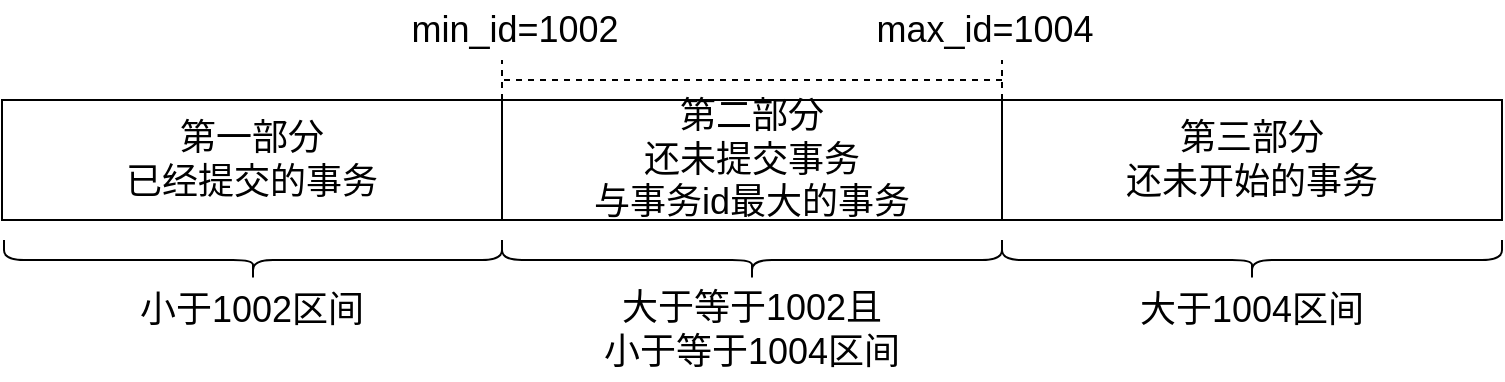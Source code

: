 <mxfile>
    <diagram id="hIcnjdIaA8D7SygutMs-" name="第 1 页">
        <mxGraphModel dx="850" dy="602" grid="1" gridSize="10" guides="1" tooltips="1" connect="1" arrows="1" fold="1" page="1" pageScale="1" pageWidth="827" pageHeight="1169" math="0" shadow="0">
            <root>
                <mxCell id="0"/>
                <mxCell id="1" parent="0"/>
                <mxCell id="2" value="&lt;span style=&quot;font-size: 18px;&quot;&gt;第一部分&lt;br&gt;已经提交的事务&lt;/span&gt;" style="rounded=0;whiteSpace=wrap;html=1;" vertex="1" parent="1">
                    <mxGeometry x="39" y="220" width="250" height="60" as="geometry"/>
                </mxCell>
                <mxCell id="3" value="&lt;span style=&quot;font-size: 18px;&quot;&gt;第二部分&lt;br&gt;还未提交事务&lt;br&gt;与事务id最大的事务&lt;/span&gt;" style="rounded=0;whiteSpace=wrap;html=1;" vertex="1" parent="1">
                    <mxGeometry x="289" y="220" width="250" height="60" as="geometry"/>
                </mxCell>
                <mxCell id="4" value="&lt;font style=&quot;font-size: 18px;&quot;&gt;第三部分&lt;br&gt;还未开始的事务&lt;/font&gt;" style="rounded=0;whiteSpace=wrap;html=1;" vertex="1" parent="1">
                    <mxGeometry x="539" y="220" width="250" height="60" as="geometry"/>
                </mxCell>
                <mxCell id="5" value="min_id=1002" style="text;html=1;strokeColor=none;fillColor=none;align=center;verticalAlign=middle;whiteSpace=wrap;rounded=0;fontSize=18;" vertex="1" parent="1">
                    <mxGeometry x="240" y="170" width="111" height="30" as="geometry"/>
                </mxCell>
                <mxCell id="6" value="max_id=1004" style="text;html=1;strokeColor=none;fillColor=none;align=center;verticalAlign=middle;whiteSpace=wrap;rounded=0;fontSize=18;" vertex="1" parent="1">
                    <mxGeometry x="470" y="170" width="121" height="30" as="geometry"/>
                </mxCell>
                <mxCell id="7" value="小于1002区间" style="text;html=1;strokeColor=none;fillColor=none;align=center;verticalAlign=middle;whiteSpace=wrap;rounded=0;fontSize=18;" vertex="1" parent="1">
                    <mxGeometry x="79" y="310" width="170" height="30" as="geometry"/>
                </mxCell>
                <mxCell id="8" value="" style="shape=curlyBracket;whiteSpace=wrap;html=1;rounded=1;flipH=1;labelPosition=right;verticalLabelPosition=middle;align=left;verticalAlign=middle;fontSize=18;direction=north;" vertex="1" parent="1">
                    <mxGeometry x="40" y="290" width="249" height="20" as="geometry"/>
                </mxCell>
                <mxCell id="9" value="" style="shape=curlyBracket;whiteSpace=wrap;html=1;rounded=1;flipH=1;labelPosition=right;verticalLabelPosition=middle;align=left;verticalAlign=middle;fontSize=18;direction=north;" vertex="1" parent="1">
                    <mxGeometry x="289" y="290" width="250" height="20" as="geometry"/>
                </mxCell>
                <mxCell id="10" value="" style="shape=curlyBracket;whiteSpace=wrap;html=1;rounded=1;flipH=1;labelPosition=right;verticalLabelPosition=middle;align=left;verticalAlign=middle;fontSize=18;direction=north;" vertex="1" parent="1">
                    <mxGeometry x="539" y="290" width="250" height="20" as="geometry"/>
                </mxCell>
                <mxCell id="11" value="大于1004区间" style="text;html=1;strokeColor=none;fillColor=none;align=center;verticalAlign=middle;whiteSpace=wrap;rounded=0;fontSize=18;" vertex="1" parent="1">
                    <mxGeometry x="579" y="310" width="170" height="30" as="geometry"/>
                </mxCell>
                <mxCell id="13" value="大于等于1002且&lt;br&gt;小于等于1004区间" style="text;html=1;strokeColor=none;fillColor=none;align=center;verticalAlign=middle;whiteSpace=wrap;rounded=0;fontSize=18;" vertex="1" parent="1">
                    <mxGeometry x="329" y="310" width="170" height="50" as="geometry"/>
                </mxCell>
                <mxCell id="14" value="" style="shape=crossbar;whiteSpace=wrap;html=1;rounded=1;direction=west;fontSize=18;dashed=1;" vertex="1" parent="1">
                    <mxGeometry x="289" y="200" width="250" height="20" as="geometry"/>
                </mxCell>
            </root>
        </mxGraphModel>
    </diagram>
</mxfile>